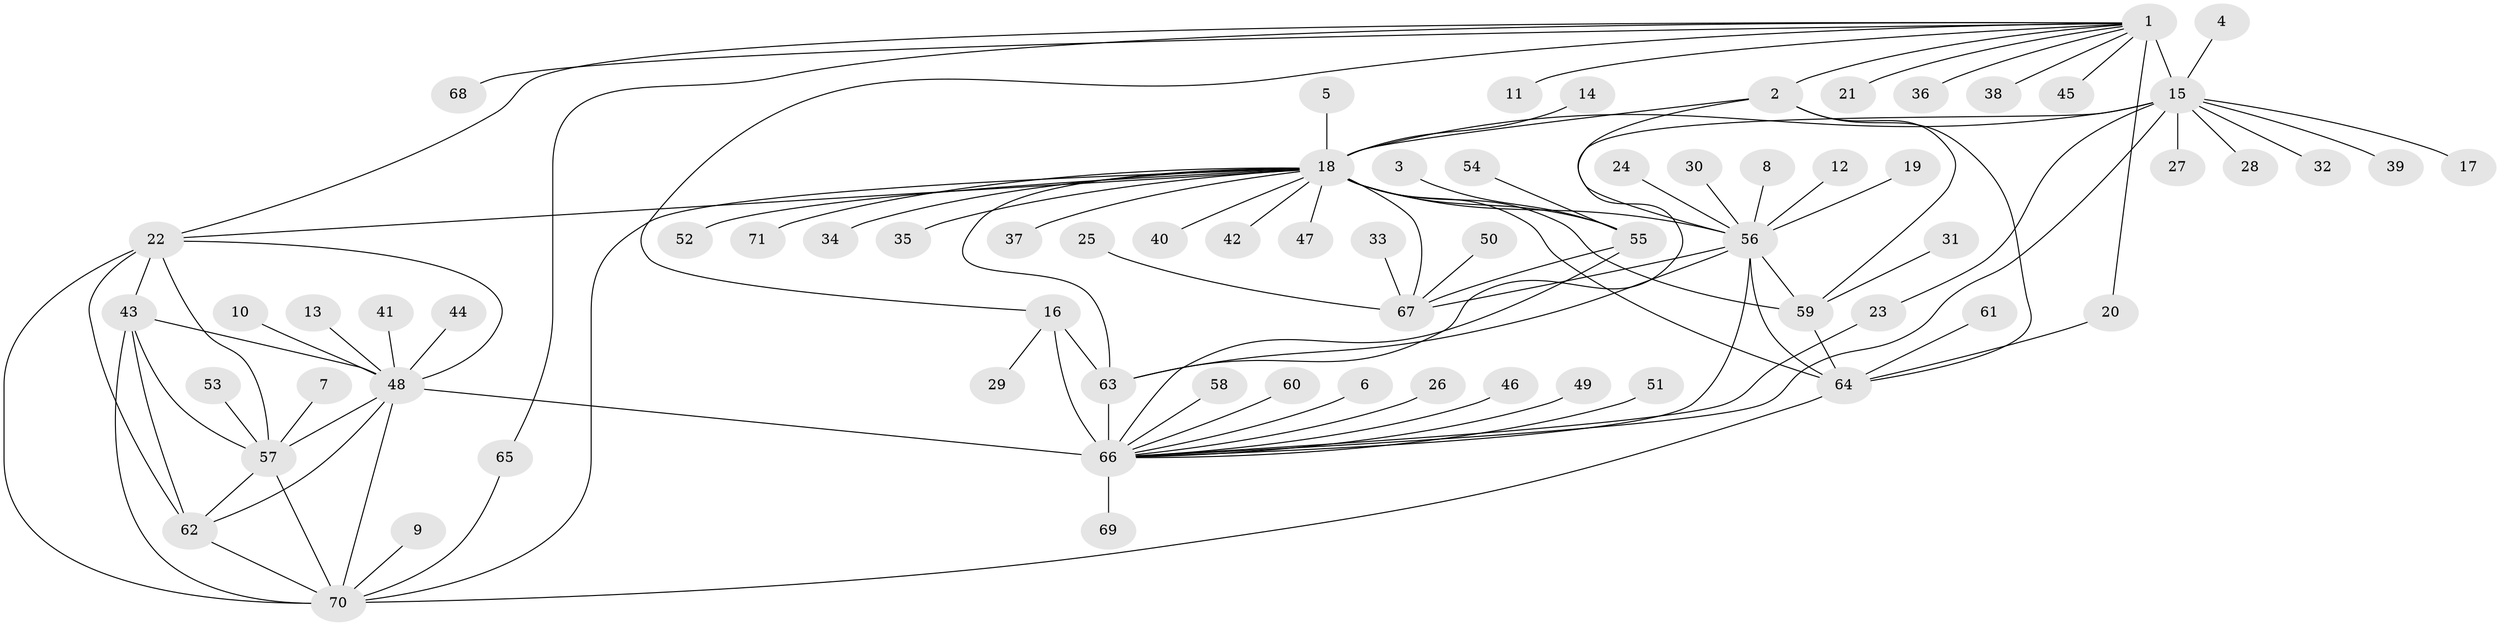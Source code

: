 // original degree distribution, {7: 0.0425531914893617, 11: 0.028368794326241134, 6: 0.0070921985815602835, 9: 0.04964539007092199, 8: 0.05673758865248227, 18: 0.0070921985815602835, 13: 0.02127659574468085, 10: 0.02127659574468085, 16: 0.0070921985815602835, 12: 0.0070921985815602835, 1: 0.6099290780141844, 2: 0.12056737588652482, 3: 0.014184397163120567, 4: 0.0070921985815602835}
// Generated by graph-tools (version 1.1) at 2025/50/03/09/25 03:50:28]
// undirected, 71 vertices, 103 edges
graph export_dot {
graph [start="1"]
  node [color=gray90,style=filled];
  1;
  2;
  3;
  4;
  5;
  6;
  7;
  8;
  9;
  10;
  11;
  12;
  13;
  14;
  15;
  16;
  17;
  18;
  19;
  20;
  21;
  22;
  23;
  24;
  25;
  26;
  27;
  28;
  29;
  30;
  31;
  32;
  33;
  34;
  35;
  36;
  37;
  38;
  39;
  40;
  41;
  42;
  43;
  44;
  45;
  46;
  47;
  48;
  49;
  50;
  51;
  52;
  53;
  54;
  55;
  56;
  57;
  58;
  59;
  60;
  61;
  62;
  63;
  64;
  65;
  66;
  67;
  68;
  69;
  70;
  71;
  1 -- 2 [weight=1.0];
  1 -- 11 [weight=1.0];
  1 -- 15 [weight=12.0];
  1 -- 16 [weight=1.0];
  1 -- 20 [weight=1.0];
  1 -- 21 [weight=1.0];
  1 -- 22 [weight=1.0];
  1 -- 36 [weight=1.0];
  1 -- 38 [weight=1.0];
  1 -- 45 [weight=1.0];
  1 -- 65 [weight=1.0];
  1 -- 68 [weight=1.0];
  2 -- 18 [weight=1.0];
  2 -- 56 [weight=1.0];
  2 -- 59 [weight=2.0];
  2 -- 64 [weight=2.0];
  3 -- 55 [weight=1.0];
  4 -- 15 [weight=1.0];
  5 -- 18 [weight=1.0];
  6 -- 66 [weight=1.0];
  7 -- 57 [weight=1.0];
  8 -- 56 [weight=1.0];
  9 -- 70 [weight=1.0];
  10 -- 48 [weight=1.0];
  12 -- 56 [weight=1.0];
  13 -- 48 [weight=1.0];
  14 -- 18 [weight=1.0];
  15 -- 17 [weight=1.0];
  15 -- 18 [weight=1.0];
  15 -- 23 [weight=1.0];
  15 -- 27 [weight=1.0];
  15 -- 28 [weight=1.0];
  15 -- 32 [weight=1.0];
  15 -- 39 [weight=1.0];
  15 -- 63 [weight=1.0];
  15 -- 66 [weight=1.0];
  16 -- 29 [weight=1.0];
  16 -- 63 [weight=4.0];
  16 -- 66 [weight=6.0];
  18 -- 22 [weight=1.0];
  18 -- 34 [weight=1.0];
  18 -- 35 [weight=1.0];
  18 -- 37 [weight=1.0];
  18 -- 40 [weight=1.0];
  18 -- 42 [weight=1.0];
  18 -- 47 [weight=1.0];
  18 -- 52 [weight=1.0];
  18 -- 55 [weight=5.0];
  18 -- 56 [weight=2.0];
  18 -- 59 [weight=2.0];
  18 -- 63 [weight=1.0];
  18 -- 64 [weight=2.0];
  18 -- 67 [weight=5.0];
  18 -- 70 [weight=1.0];
  18 -- 71 [weight=1.0];
  19 -- 56 [weight=1.0];
  20 -- 64 [weight=1.0];
  22 -- 43 [weight=2.0];
  22 -- 48 [weight=2.0];
  22 -- 57 [weight=2.0];
  22 -- 62 [weight=2.0];
  22 -- 70 [weight=2.0];
  23 -- 66 [weight=1.0];
  24 -- 56 [weight=1.0];
  25 -- 67 [weight=1.0];
  26 -- 66 [weight=1.0];
  30 -- 56 [weight=1.0];
  31 -- 59 [weight=1.0];
  33 -- 67 [weight=1.0];
  41 -- 48 [weight=1.0];
  43 -- 48 [weight=1.0];
  43 -- 57 [weight=1.0];
  43 -- 62 [weight=1.0];
  43 -- 70 [weight=1.0];
  44 -- 48 [weight=1.0];
  46 -- 66 [weight=1.0];
  48 -- 57 [weight=1.0];
  48 -- 62 [weight=1.0];
  48 -- 66 [weight=1.0];
  48 -- 70 [weight=1.0];
  49 -- 66 [weight=1.0];
  50 -- 67 [weight=1.0];
  51 -- 66 [weight=1.0];
  53 -- 57 [weight=1.0];
  54 -- 55 [weight=1.0];
  55 -- 66 [weight=1.0];
  55 -- 67 [weight=1.0];
  56 -- 59 [weight=2.0];
  56 -- 63 [weight=1.0];
  56 -- 64 [weight=2.0];
  56 -- 66 [weight=1.0];
  56 -- 67 [weight=1.0];
  57 -- 62 [weight=1.0];
  57 -- 70 [weight=1.0];
  58 -- 66 [weight=1.0];
  59 -- 64 [weight=4.0];
  60 -- 66 [weight=1.0];
  61 -- 64 [weight=1.0];
  62 -- 70 [weight=1.0];
  63 -- 66 [weight=6.0];
  64 -- 70 [weight=1.0];
  65 -- 70 [weight=1.0];
  66 -- 69 [weight=1.0];
}
